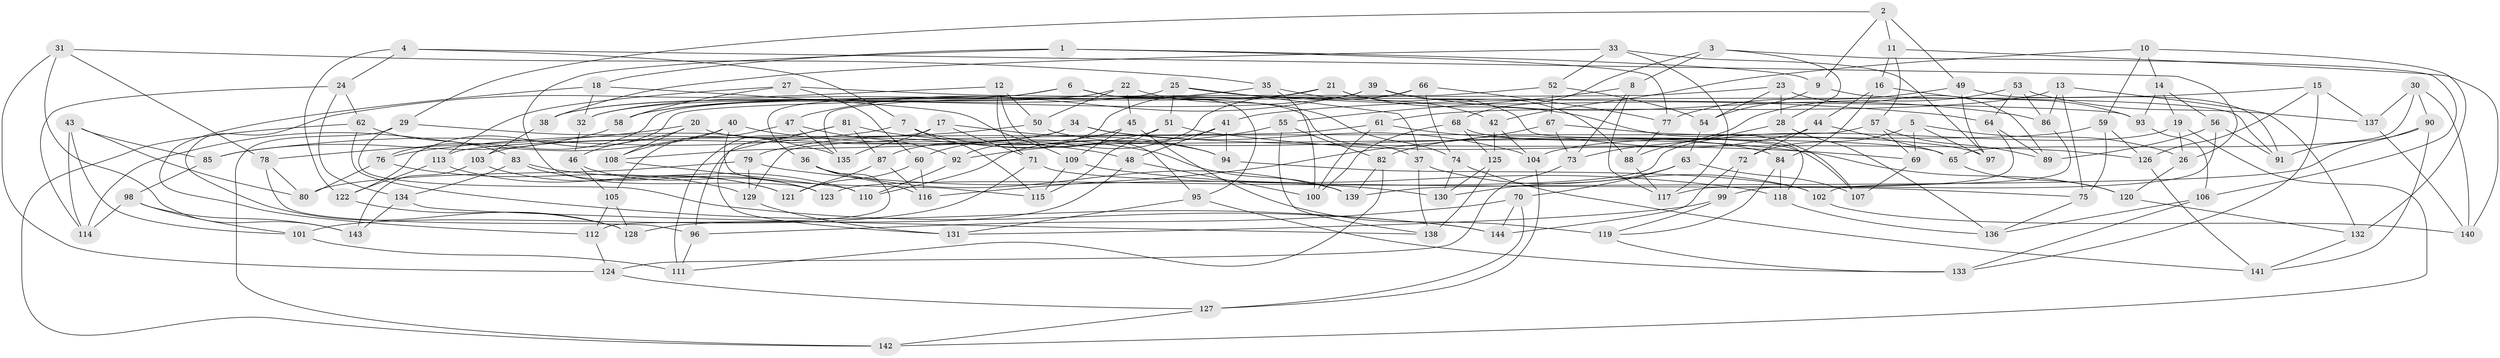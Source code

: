 // coarse degree distribution, {6: 0.4782608695652174, 4: 0.43478260869565216, 5: 0.08695652173913043}
// Generated by graph-tools (version 1.1) at 2025/52/02/27/25 19:52:32]
// undirected, 144 vertices, 288 edges
graph export_dot {
graph [start="1"]
  node [color=gray90,style=filled];
  1;
  2;
  3;
  4;
  5;
  6;
  7;
  8;
  9;
  10;
  11;
  12;
  13;
  14;
  15;
  16;
  17;
  18;
  19;
  20;
  21;
  22;
  23;
  24;
  25;
  26;
  27;
  28;
  29;
  30;
  31;
  32;
  33;
  34;
  35;
  36;
  37;
  38;
  39;
  40;
  41;
  42;
  43;
  44;
  45;
  46;
  47;
  48;
  49;
  50;
  51;
  52;
  53;
  54;
  55;
  56;
  57;
  58;
  59;
  60;
  61;
  62;
  63;
  64;
  65;
  66;
  67;
  68;
  69;
  70;
  71;
  72;
  73;
  74;
  75;
  76;
  77;
  78;
  79;
  80;
  81;
  82;
  83;
  84;
  85;
  86;
  87;
  88;
  89;
  90;
  91;
  92;
  93;
  94;
  95;
  96;
  97;
  98;
  99;
  100;
  101;
  102;
  103;
  104;
  105;
  106;
  107;
  108;
  109;
  110;
  111;
  112;
  113;
  114;
  115;
  116;
  117;
  118;
  119;
  120;
  121;
  122;
  123;
  124;
  125;
  126;
  127;
  128;
  129;
  130;
  131;
  132;
  133;
  134;
  135;
  136;
  137;
  138;
  139;
  140;
  141;
  142;
  143;
  144;
  1 -- 9;
  1 -- 18;
  1 -- 77;
  1 -- 123;
  2 -- 29;
  2 -- 9;
  2 -- 11;
  2 -- 49;
  3 -- 68;
  3 -- 28;
  3 -- 106;
  3 -- 8;
  4 -- 24;
  4 -- 122;
  4 -- 7;
  4 -- 26;
  5 -- 72;
  5 -- 97;
  5 -- 69;
  5 -- 26;
  6 -- 37;
  6 -- 36;
  6 -- 95;
  6 -- 38;
  7 -- 85;
  7 -- 94;
  7 -- 115;
  8 -- 55;
  8 -- 73;
  8 -- 117;
  9 -- 91;
  9 -- 54;
  10 -- 14;
  10 -- 42;
  10 -- 59;
  10 -- 132;
  11 -- 140;
  11 -- 16;
  11 -- 57;
  12 -- 95;
  12 -- 71;
  12 -- 128;
  12 -- 50;
  13 -- 132;
  13 -- 61;
  13 -- 86;
  13 -- 75;
  14 -- 56;
  14 -- 19;
  14 -- 93;
  15 -- 126;
  15 -- 133;
  15 -- 41;
  15 -- 137;
  16 -- 84;
  16 -- 93;
  16 -- 44;
  17 -- 96;
  17 -- 135;
  17 -- 94;
  17 -- 71;
  18 -- 112;
  18 -- 32;
  18 -- 109;
  19 -- 142;
  19 -- 26;
  19 -- 123;
  20 -- 108;
  20 -- 78;
  20 -- 65;
  20 -- 46;
  21 -- 32;
  21 -- 87;
  21 -- 107;
  21 -- 118;
  22 -- 74;
  22 -- 45;
  22 -- 50;
  22 -- 32;
  23 -- 28;
  23 -- 122;
  23 -- 89;
  23 -- 54;
  24 -- 114;
  24 -- 134;
  24 -- 62;
  25 -- 37;
  25 -- 38;
  25 -- 51;
  25 -- 64;
  26 -- 120;
  27 -- 58;
  27 -- 113;
  27 -- 60;
  27 -- 93;
  28 -- 88;
  28 -- 136;
  29 -- 135;
  29 -- 144;
  29 -- 142;
  30 -- 65;
  30 -- 137;
  30 -- 90;
  30 -- 140;
  31 -- 124;
  31 -- 35;
  31 -- 78;
  31 -- 143;
  32 -- 46;
  33 -- 117;
  33 -- 38;
  33 -- 52;
  33 -- 97;
  34 -- 126;
  34 -- 103;
  34 -- 108;
  34 -- 104;
  35 -- 58;
  35 -- 100;
  35 -- 42;
  36 -- 139;
  36 -- 112;
  36 -- 116;
  37 -- 138;
  37 -- 102;
  38 -- 103;
  39 -- 47;
  39 -- 88;
  39 -- 86;
  39 -- 58;
  40 -- 108;
  40 -- 115;
  40 -- 114;
  40 -- 48;
  41 -- 48;
  41 -- 110;
  41 -- 94;
  42 -- 104;
  42 -- 125;
  43 -- 114;
  43 -- 85;
  43 -- 101;
  43 -- 80;
  44 -- 72;
  44 -- 65;
  44 -- 82;
  45 -- 60;
  45 -- 119;
  45 -- 109;
  46 -- 105;
  46 -- 123;
  47 -- 135;
  47 -- 92;
  47 -- 105;
  48 -- 128;
  48 -- 100;
  49 -- 91;
  49 -- 77;
  49 -- 97;
  50 -- 76;
  50 -- 84;
  51 -- 79;
  51 -- 69;
  51 -- 115;
  52 -- 67;
  52 -- 54;
  52 -- 135;
  53 -- 73;
  53 -- 137;
  53 -- 64;
  53 -- 86;
  54 -- 63;
  55 -- 82;
  55 -- 92;
  55 -- 138;
  56 -- 89;
  56 -- 99;
  56 -- 91;
  57 -- 89;
  57 -- 69;
  57 -- 129;
  58 -- 85;
  59 -- 104;
  59 -- 126;
  59 -- 75;
  60 -- 121;
  60 -- 116;
  61 -- 113;
  61 -- 100;
  61 -- 120;
  62 -- 142;
  62 -- 144;
  62 -- 83;
  63 -- 70;
  63 -- 107;
  63 -- 130;
  64 -- 117;
  64 -- 89;
  65 -- 120;
  66 -- 74;
  66 -- 77;
  66 -- 76;
  66 -- 92;
  67 -- 97;
  67 -- 116;
  67 -- 73;
  68 -- 100;
  68 -- 107;
  68 -- 125;
  69 -- 107;
  70 -- 96;
  70 -- 144;
  70 -- 127;
  71 -- 101;
  71 -- 75;
  72 -- 144;
  72 -- 99;
  73 -- 124;
  74 -- 141;
  74 -- 130;
  75 -- 136;
  76 -- 129;
  76 -- 80;
  77 -- 88;
  78 -- 96;
  78 -- 80;
  79 -- 130;
  79 -- 129;
  79 -- 80;
  81 -- 139;
  81 -- 111;
  81 -- 87;
  81 -- 131;
  82 -- 111;
  82 -- 139;
  83 -- 123;
  83 -- 134;
  83 -- 110;
  84 -- 118;
  84 -- 119;
  85 -- 98;
  86 -- 102;
  87 -- 121;
  87 -- 116;
  88 -- 117;
  90 -- 91;
  90 -- 141;
  90 -- 139;
  92 -- 110;
  93 -- 106;
  94 -- 102;
  95 -- 131;
  95 -- 133;
  96 -- 111;
  98 -- 114;
  98 -- 143;
  98 -- 101;
  99 -- 131;
  99 -- 119;
  101 -- 111;
  102 -- 140;
  103 -- 143;
  103 -- 121;
  104 -- 127;
  105 -- 112;
  105 -- 128;
  106 -- 136;
  106 -- 133;
  108 -- 110;
  109 -- 115;
  109 -- 118;
  112 -- 124;
  113 -- 122;
  113 -- 121;
  118 -- 136;
  119 -- 133;
  120 -- 132;
  122 -- 128;
  124 -- 127;
  125 -- 130;
  125 -- 138;
  126 -- 141;
  127 -- 142;
  129 -- 131;
  132 -- 141;
  134 -- 143;
  134 -- 138;
  137 -- 140;
}
